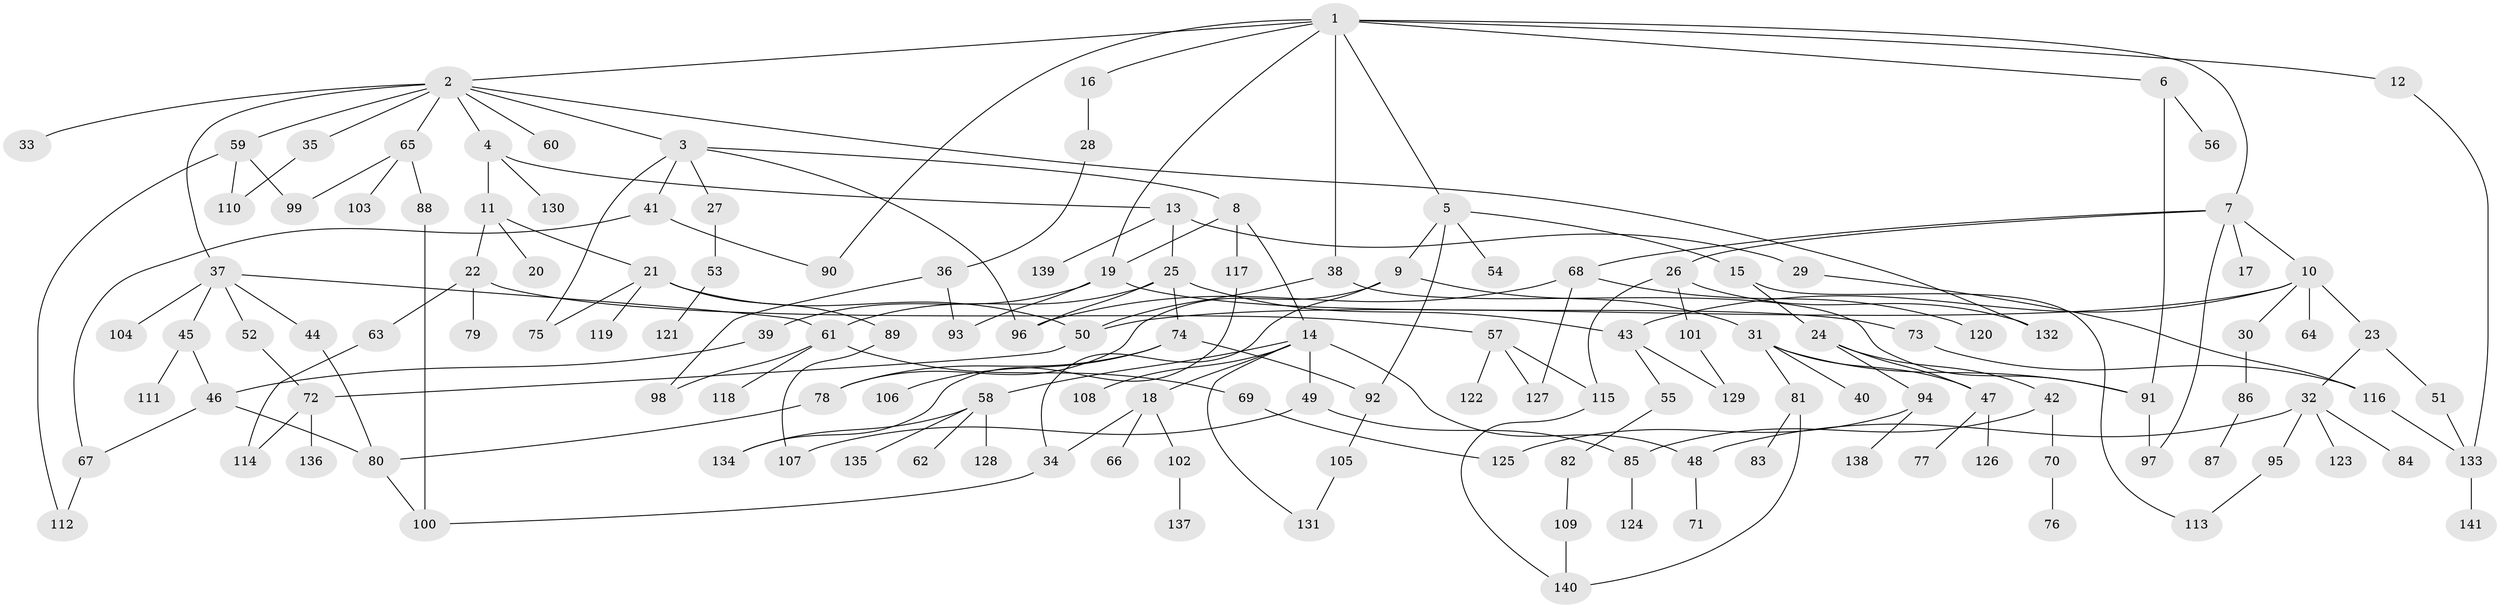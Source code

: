 // Generated by graph-tools (version 1.1) at 2025/34/03/09/25 02:34:32]
// undirected, 141 vertices, 185 edges
graph export_dot {
graph [start="1"]
  node [color=gray90,style=filled];
  1;
  2;
  3;
  4;
  5;
  6;
  7;
  8;
  9;
  10;
  11;
  12;
  13;
  14;
  15;
  16;
  17;
  18;
  19;
  20;
  21;
  22;
  23;
  24;
  25;
  26;
  27;
  28;
  29;
  30;
  31;
  32;
  33;
  34;
  35;
  36;
  37;
  38;
  39;
  40;
  41;
  42;
  43;
  44;
  45;
  46;
  47;
  48;
  49;
  50;
  51;
  52;
  53;
  54;
  55;
  56;
  57;
  58;
  59;
  60;
  61;
  62;
  63;
  64;
  65;
  66;
  67;
  68;
  69;
  70;
  71;
  72;
  73;
  74;
  75;
  76;
  77;
  78;
  79;
  80;
  81;
  82;
  83;
  84;
  85;
  86;
  87;
  88;
  89;
  90;
  91;
  92;
  93;
  94;
  95;
  96;
  97;
  98;
  99;
  100;
  101;
  102;
  103;
  104;
  105;
  106;
  107;
  108;
  109;
  110;
  111;
  112;
  113;
  114;
  115;
  116;
  117;
  118;
  119;
  120;
  121;
  122;
  123;
  124;
  125;
  126;
  127;
  128;
  129;
  130;
  131;
  132;
  133;
  134;
  135;
  136;
  137;
  138;
  139;
  140;
  141;
  1 -- 2;
  1 -- 5;
  1 -- 6;
  1 -- 7;
  1 -- 12;
  1 -- 16;
  1 -- 38;
  1 -- 90;
  1 -- 19;
  2 -- 3;
  2 -- 4;
  2 -- 33;
  2 -- 35;
  2 -- 37;
  2 -- 59;
  2 -- 60;
  2 -- 65;
  2 -- 132;
  3 -- 8;
  3 -- 27;
  3 -- 41;
  3 -- 75;
  3 -- 96;
  4 -- 11;
  4 -- 13;
  4 -- 130;
  5 -- 9;
  5 -- 15;
  5 -- 54;
  5 -- 92;
  6 -- 56;
  6 -- 91;
  7 -- 10;
  7 -- 17;
  7 -- 26;
  7 -- 68;
  7 -- 97;
  8 -- 14;
  8 -- 19;
  8 -- 117;
  9 -- 31;
  9 -- 78;
  9 -- 34;
  10 -- 23;
  10 -- 30;
  10 -- 50;
  10 -- 64;
  10 -- 43;
  11 -- 20;
  11 -- 21;
  11 -- 22;
  12 -- 133;
  13 -- 25;
  13 -- 29;
  13 -- 139;
  14 -- 18;
  14 -- 48;
  14 -- 49;
  14 -- 58;
  14 -- 108;
  14 -- 131;
  15 -- 24;
  15 -- 113;
  16 -- 28;
  18 -- 34;
  18 -- 66;
  18 -- 102;
  19 -- 39;
  19 -- 73;
  19 -- 93;
  21 -- 75;
  21 -- 89;
  21 -- 119;
  21 -- 50;
  22 -- 57;
  22 -- 63;
  22 -- 79;
  23 -- 32;
  23 -- 51;
  24 -- 42;
  24 -- 47;
  24 -- 94;
  25 -- 43;
  25 -- 61;
  25 -- 74;
  25 -- 96;
  26 -- 101;
  26 -- 132;
  26 -- 115;
  27 -- 53;
  28 -- 36;
  29 -- 116;
  30 -- 86;
  31 -- 40;
  31 -- 81;
  31 -- 91;
  31 -- 47;
  32 -- 84;
  32 -- 95;
  32 -- 123;
  32 -- 48;
  34 -- 100;
  35 -- 110;
  36 -- 93;
  36 -- 98;
  37 -- 44;
  37 -- 45;
  37 -- 52;
  37 -- 104;
  37 -- 61;
  38 -- 50;
  38 -- 91;
  39 -- 46;
  41 -- 67;
  41 -- 90;
  42 -- 70;
  42 -- 85;
  43 -- 55;
  43 -- 129;
  44 -- 80;
  45 -- 46;
  45 -- 111;
  46 -- 67;
  46 -- 80;
  47 -- 77;
  47 -- 126;
  48 -- 71;
  49 -- 107;
  49 -- 85;
  50 -- 72;
  51 -- 133;
  52 -- 72;
  53 -- 121;
  55 -- 82;
  57 -- 115;
  57 -- 122;
  57 -- 127;
  58 -- 62;
  58 -- 128;
  58 -- 135;
  58 -- 134;
  59 -- 99;
  59 -- 112;
  59 -- 110;
  61 -- 69;
  61 -- 118;
  61 -- 98;
  63 -- 114;
  65 -- 88;
  65 -- 103;
  65 -- 99;
  67 -- 112;
  68 -- 120;
  68 -- 127;
  68 -- 96;
  69 -- 125;
  70 -- 76;
  72 -- 114;
  72 -- 136;
  73 -- 116;
  74 -- 78;
  74 -- 106;
  74 -- 92;
  78 -- 80;
  80 -- 100;
  81 -- 83;
  81 -- 140;
  82 -- 109;
  85 -- 124;
  86 -- 87;
  88 -- 100;
  89 -- 107;
  91 -- 97;
  92 -- 105;
  94 -- 138;
  94 -- 125;
  95 -- 113;
  101 -- 129;
  102 -- 137;
  105 -- 131;
  109 -- 140;
  115 -- 140;
  116 -- 133;
  117 -- 134;
  133 -- 141;
}
